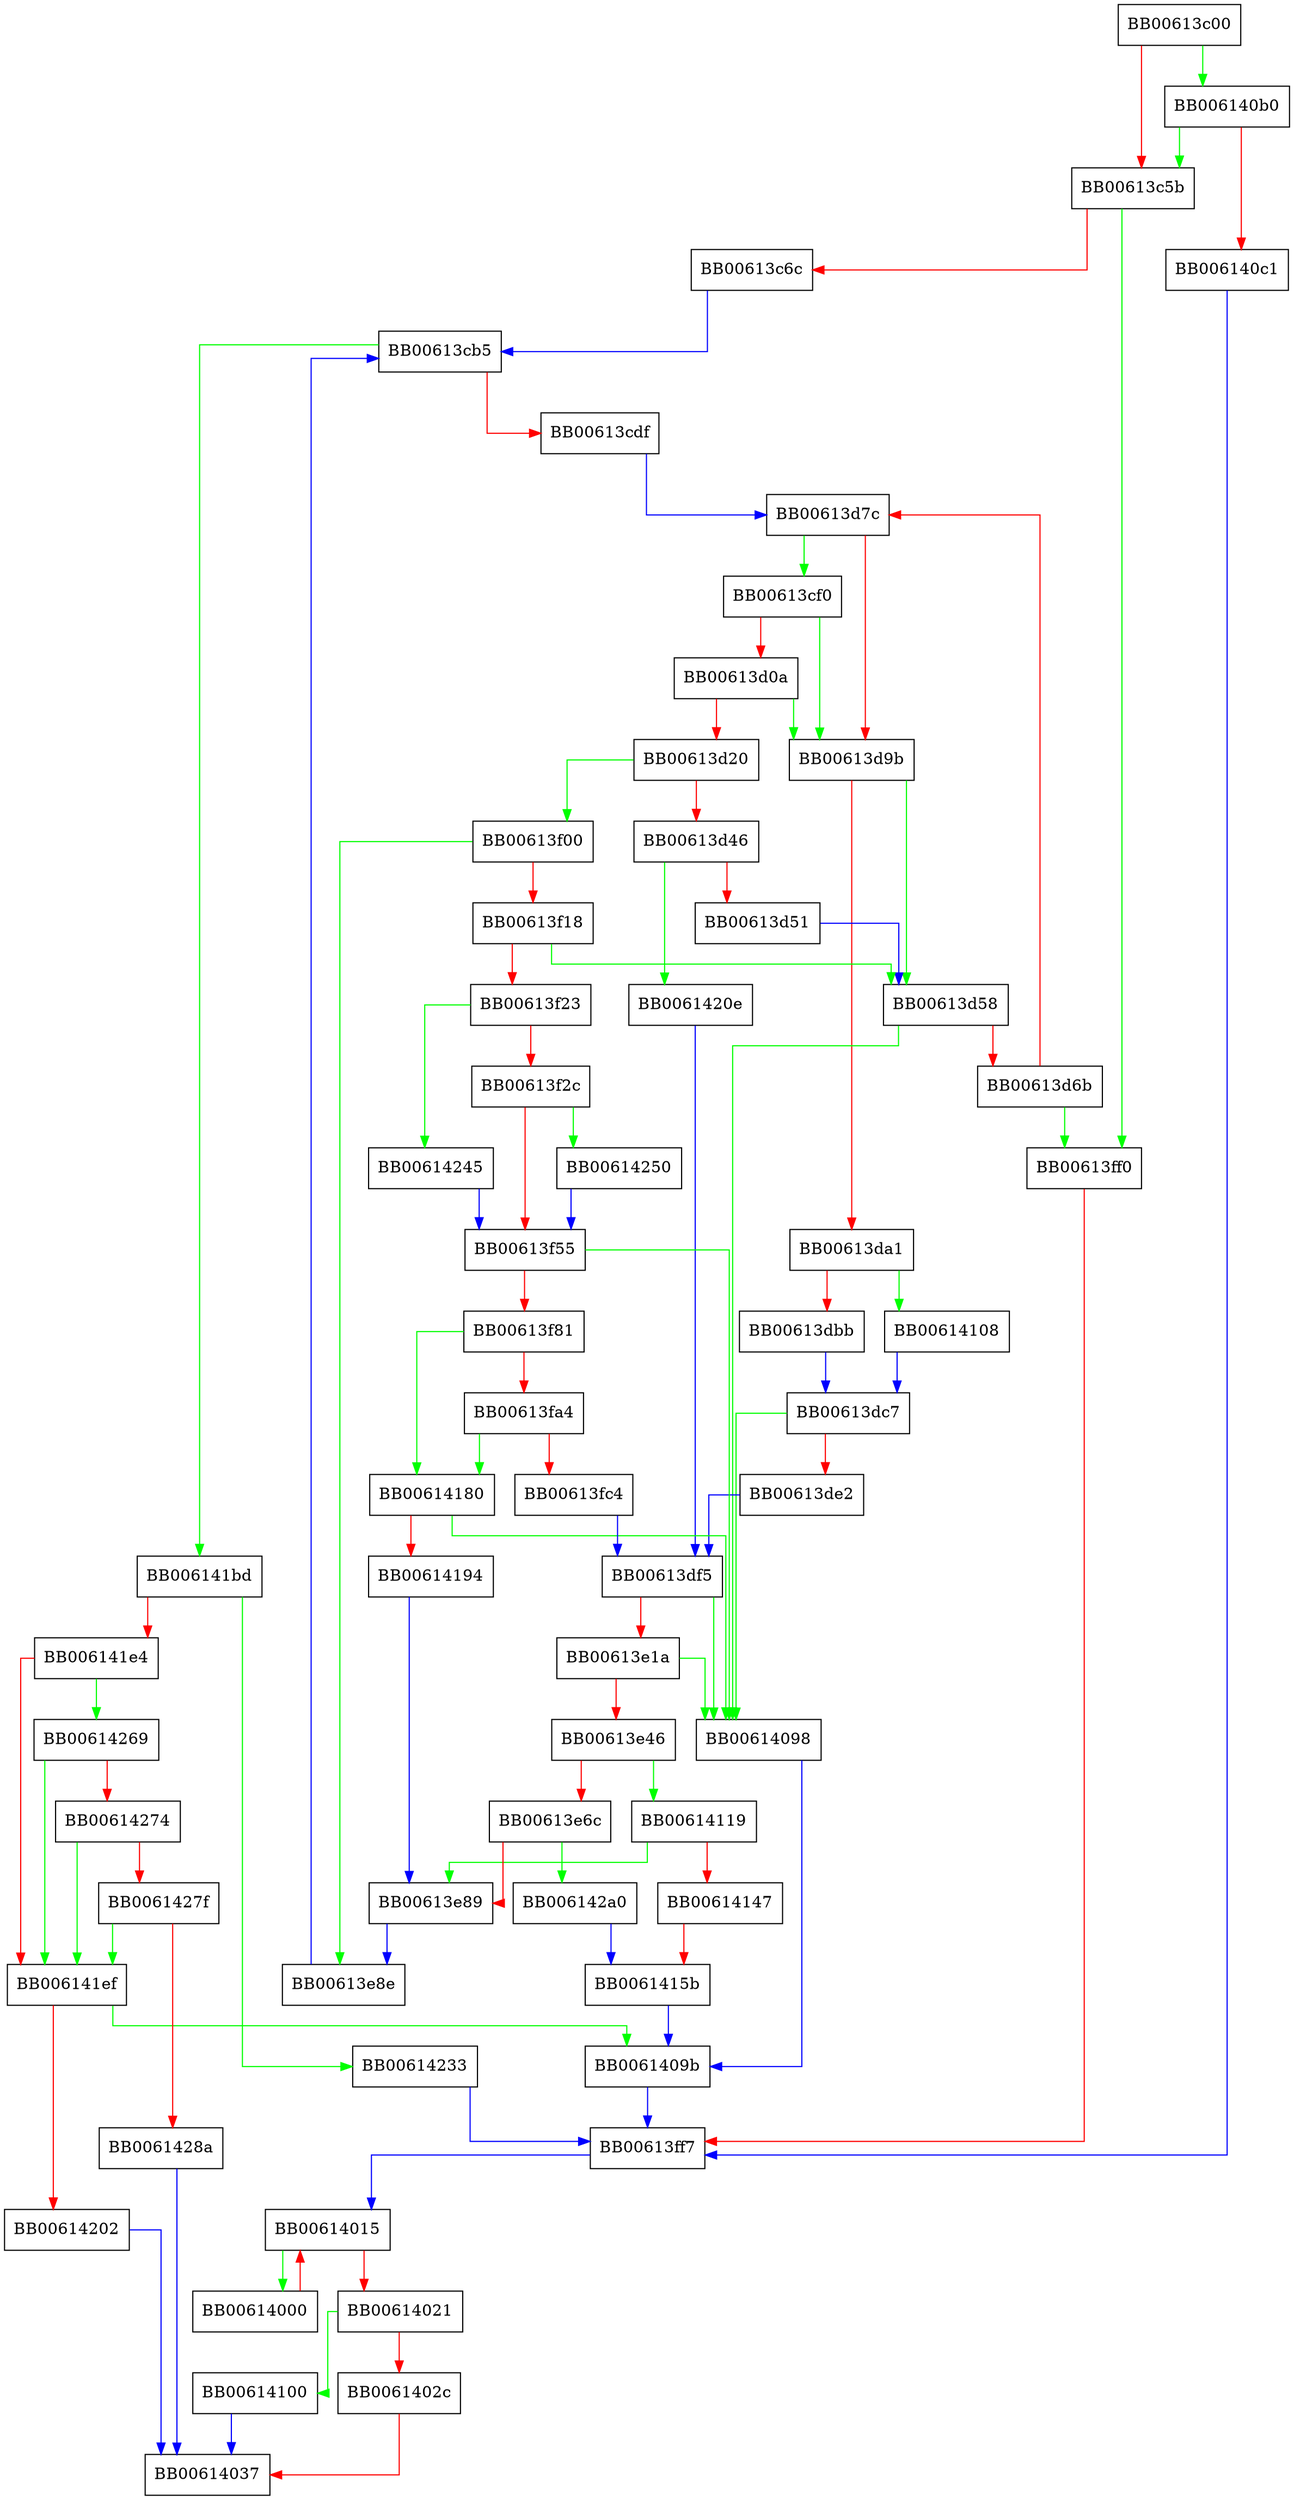 digraph PEM_X509_INFO_read_bio_ex {
  node [shape="box"];
  graph [splines=ortho];
  BB00613c00 -> BB006140b0 [color="green"];
  BB00613c00 -> BB00613c5b [color="red"];
  BB00613c5b -> BB00613ff0 [color="green"];
  BB00613c5b -> BB00613c6c [color="red"];
  BB00613c6c -> BB00613cb5 [color="blue"];
  BB00613cb5 -> BB006141bd [color="green"];
  BB00613cb5 -> BB00613cdf [color="red"];
  BB00613cdf -> BB00613d7c [color="blue"];
  BB00613cf0 -> BB00613d9b [color="green"];
  BB00613cf0 -> BB00613d0a [color="red"];
  BB00613d0a -> BB00613d9b [color="green"];
  BB00613d0a -> BB00613d20 [color="red"];
  BB00613d20 -> BB00613f00 [color="green"];
  BB00613d20 -> BB00613d46 [color="red"];
  BB00613d46 -> BB0061420e [color="green"];
  BB00613d46 -> BB00613d51 [color="red"];
  BB00613d51 -> BB00613d58 [color="blue"];
  BB00613d58 -> BB00614098 [color="green"];
  BB00613d58 -> BB00613d6b [color="red"];
  BB00613d6b -> BB00613ff0 [color="green"];
  BB00613d6b -> BB00613d7c [color="red"];
  BB00613d7c -> BB00613cf0 [color="green"];
  BB00613d7c -> BB00613d9b [color="red"];
  BB00613d9b -> BB00613d58 [color="green"];
  BB00613d9b -> BB00613da1 [color="red"];
  BB00613da1 -> BB00614108 [color="green"];
  BB00613da1 -> BB00613dbb [color="red"];
  BB00613dbb -> BB00613dc7 [color="blue"];
  BB00613dc7 -> BB00614098 [color="green"];
  BB00613dc7 -> BB00613de2 [color="red"];
  BB00613de2 -> BB00613df5 [color="blue"];
  BB00613df5 -> BB00614098 [color="green"];
  BB00613df5 -> BB00613e1a [color="red"];
  BB00613e1a -> BB00614098 [color="green"];
  BB00613e1a -> BB00613e46 [color="red"];
  BB00613e46 -> BB00614119 [color="green"];
  BB00613e46 -> BB00613e6c [color="red"];
  BB00613e6c -> BB006142a0 [color="green"];
  BB00613e6c -> BB00613e89 [color="red"];
  BB00613e89 -> BB00613e8e [color="blue"];
  BB00613e8e -> BB00613cb5 [color="blue"];
  BB00613f00 -> BB00613e8e [color="green"];
  BB00613f00 -> BB00613f18 [color="red"];
  BB00613f18 -> BB00613d58 [color="green"];
  BB00613f18 -> BB00613f23 [color="red"];
  BB00613f23 -> BB00614245 [color="green"];
  BB00613f23 -> BB00613f2c [color="red"];
  BB00613f2c -> BB00614250 [color="green"];
  BB00613f2c -> BB00613f55 [color="red"];
  BB00613f55 -> BB00614098 [color="green"];
  BB00613f55 -> BB00613f81 [color="red"];
  BB00613f81 -> BB00614180 [color="green"];
  BB00613f81 -> BB00613fa4 [color="red"];
  BB00613fa4 -> BB00614180 [color="green"];
  BB00613fa4 -> BB00613fc4 [color="red"];
  BB00613fc4 -> BB00613df5 [color="blue"];
  BB00613ff0 -> BB00613ff7 [color="red"];
  BB00613ff7 -> BB00614015 [color="blue"];
  BB00614000 -> BB00614015 [color="red"];
  BB00614015 -> BB00614000 [color="green"];
  BB00614015 -> BB00614021 [color="red"];
  BB00614021 -> BB00614100 [color="green"];
  BB00614021 -> BB0061402c [color="red"];
  BB0061402c -> BB00614037 [color="red"];
  BB00614098 -> BB0061409b [color="blue"];
  BB0061409b -> BB00613ff7 [color="blue"];
  BB006140b0 -> BB00613c5b [color="green"];
  BB006140b0 -> BB006140c1 [color="red"];
  BB006140c1 -> BB00613ff7 [color="blue"];
  BB00614100 -> BB00614037 [color="blue"];
  BB00614108 -> BB00613dc7 [color="blue"];
  BB00614119 -> BB00613e89 [color="green"];
  BB00614119 -> BB00614147 [color="red"];
  BB00614147 -> BB0061415b [color="red"];
  BB0061415b -> BB0061409b [color="blue"];
  BB00614180 -> BB00614098 [color="green"];
  BB00614180 -> BB00614194 [color="red"];
  BB00614194 -> BB00613e89 [color="blue"];
  BB006141bd -> BB00614233 [color="green"];
  BB006141bd -> BB006141e4 [color="red"];
  BB006141e4 -> BB00614269 [color="green"];
  BB006141e4 -> BB006141ef [color="red"];
  BB006141ef -> BB0061409b [color="green"];
  BB006141ef -> BB00614202 [color="red"];
  BB00614202 -> BB00614037 [color="blue"];
  BB0061420e -> BB00613df5 [color="blue"];
  BB00614233 -> BB00613ff7 [color="blue"];
  BB00614245 -> BB00613f55 [color="blue"];
  BB00614250 -> BB00613f55 [color="blue"];
  BB00614269 -> BB006141ef [color="green"];
  BB00614269 -> BB00614274 [color="red"];
  BB00614274 -> BB006141ef [color="green"];
  BB00614274 -> BB0061427f [color="red"];
  BB0061427f -> BB006141ef [color="green"];
  BB0061427f -> BB0061428a [color="red"];
  BB0061428a -> BB00614037 [color="blue"];
  BB006142a0 -> BB0061415b [color="blue"];
}